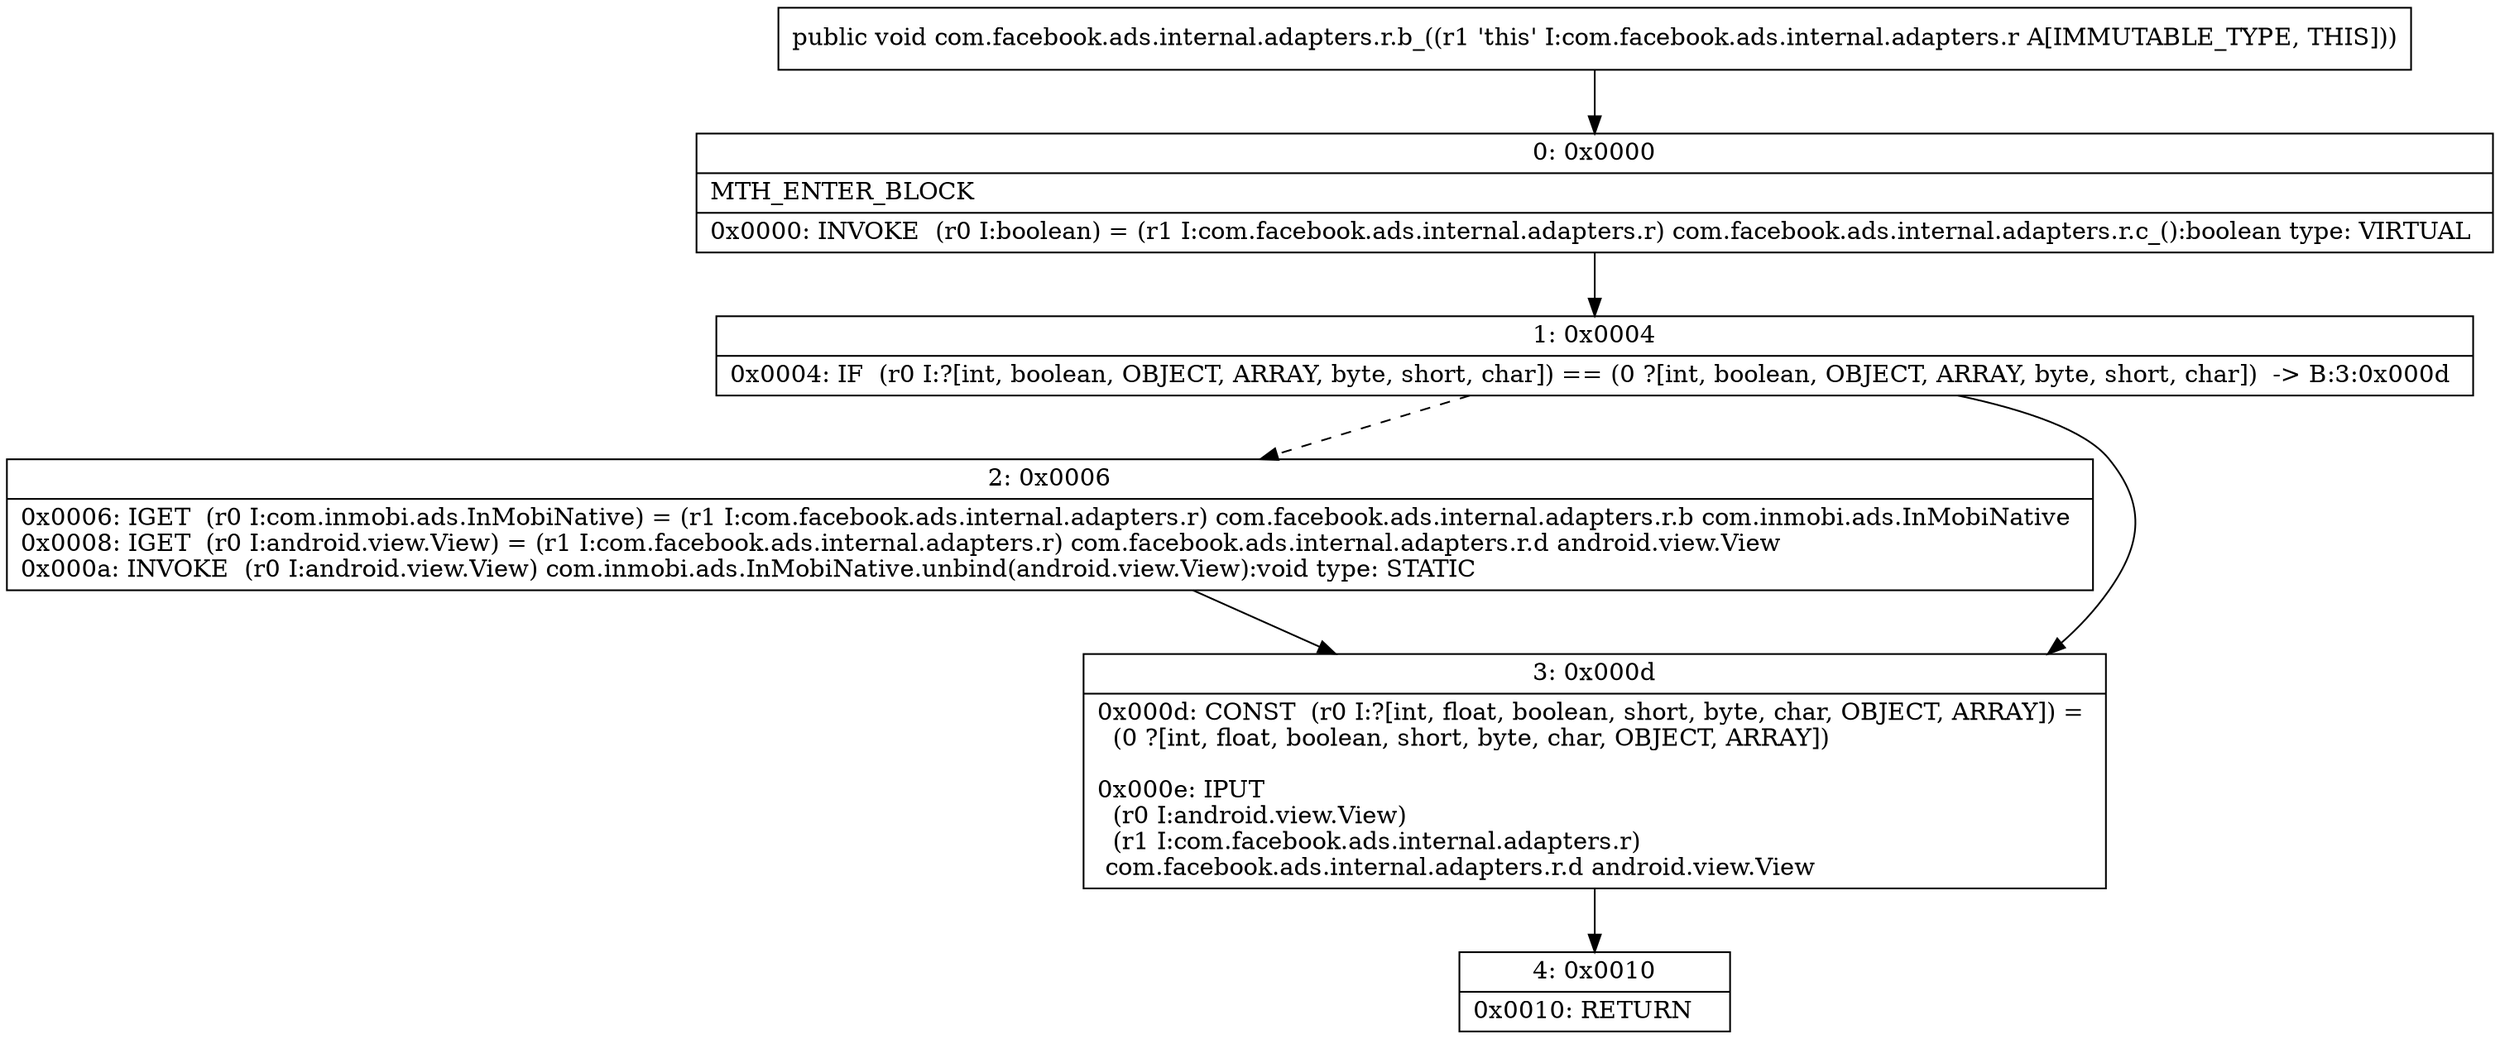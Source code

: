 digraph "CFG forcom.facebook.ads.internal.adapters.r.b_()V" {
Node_0 [shape=record,label="{0\:\ 0x0000|MTH_ENTER_BLOCK\l|0x0000: INVOKE  (r0 I:boolean) = (r1 I:com.facebook.ads.internal.adapters.r) com.facebook.ads.internal.adapters.r.c_():boolean type: VIRTUAL \l}"];
Node_1 [shape=record,label="{1\:\ 0x0004|0x0004: IF  (r0 I:?[int, boolean, OBJECT, ARRAY, byte, short, char]) == (0 ?[int, boolean, OBJECT, ARRAY, byte, short, char])  \-\> B:3:0x000d \l}"];
Node_2 [shape=record,label="{2\:\ 0x0006|0x0006: IGET  (r0 I:com.inmobi.ads.InMobiNative) = (r1 I:com.facebook.ads.internal.adapters.r) com.facebook.ads.internal.adapters.r.b com.inmobi.ads.InMobiNative \l0x0008: IGET  (r0 I:android.view.View) = (r1 I:com.facebook.ads.internal.adapters.r) com.facebook.ads.internal.adapters.r.d android.view.View \l0x000a: INVOKE  (r0 I:android.view.View) com.inmobi.ads.InMobiNative.unbind(android.view.View):void type: STATIC \l}"];
Node_3 [shape=record,label="{3\:\ 0x000d|0x000d: CONST  (r0 I:?[int, float, boolean, short, byte, char, OBJECT, ARRAY]) = \l  (0 ?[int, float, boolean, short, byte, char, OBJECT, ARRAY])\l \l0x000e: IPUT  \l  (r0 I:android.view.View)\l  (r1 I:com.facebook.ads.internal.adapters.r)\l com.facebook.ads.internal.adapters.r.d android.view.View \l}"];
Node_4 [shape=record,label="{4\:\ 0x0010|0x0010: RETURN   \l}"];
MethodNode[shape=record,label="{public void com.facebook.ads.internal.adapters.r.b_((r1 'this' I:com.facebook.ads.internal.adapters.r A[IMMUTABLE_TYPE, THIS])) }"];
MethodNode -> Node_0;
Node_0 -> Node_1;
Node_1 -> Node_2[style=dashed];
Node_1 -> Node_3;
Node_2 -> Node_3;
Node_3 -> Node_4;
}

